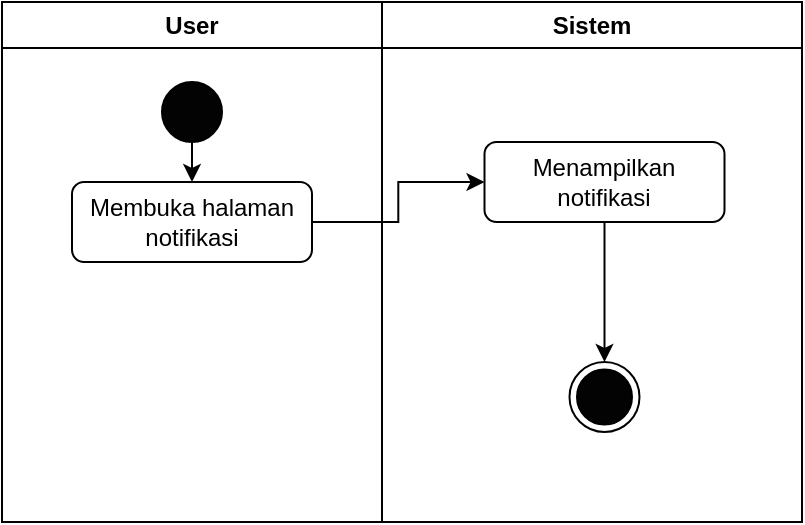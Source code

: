 <mxfile version="24.6.5" type="github">
  <diagram name="Page-1" id="PQpvzgl9xymPNwOv2N0A">
    <mxGraphModel dx="1080" dy="606" grid="1" gridSize="10" guides="1" tooltips="1" connect="1" arrows="1" fold="1" page="1" pageScale="1" pageWidth="827" pageHeight="1169" math="0" shadow="0">
      <root>
        <mxCell id="0" />
        <mxCell id="1" parent="0" />
        <mxCell id="KWS7t6jafoBLZ8HItT5k-1" value="User" style="swimlane;whiteSpace=wrap;html=1;" parent="1" vertex="1">
          <mxGeometry x="200" y="50" width="190" height="260" as="geometry" />
        </mxCell>
        <mxCell id="KWS7t6jafoBLZ8HItT5k-2" style="edgeStyle=orthogonalEdgeStyle;rounded=0;orthogonalLoop=1;jettySize=auto;html=1;exitX=0.5;exitY=1;exitDx=0;exitDy=0;entryX=0.5;entryY=0;entryDx=0;entryDy=0;" parent="KWS7t6jafoBLZ8HItT5k-1" source="KWS7t6jafoBLZ8HItT5k-3" target="KWS7t6jafoBLZ8HItT5k-4" edge="1">
          <mxGeometry relative="1" as="geometry" />
        </mxCell>
        <mxCell id="KWS7t6jafoBLZ8HItT5k-3" value="" style="ellipse;whiteSpace=wrap;html=1;aspect=fixed;fillColor=#030303;" parent="KWS7t6jafoBLZ8HItT5k-1" vertex="1">
          <mxGeometry x="80" y="40" width="30" height="30" as="geometry" />
        </mxCell>
        <mxCell id="KWS7t6jafoBLZ8HItT5k-4" value="Membuka halaman notifikasi" style="rounded=1;whiteSpace=wrap;html=1;" parent="KWS7t6jafoBLZ8HItT5k-1" vertex="1">
          <mxGeometry x="35" y="90" width="120" height="40" as="geometry" />
        </mxCell>
        <mxCell id="KWS7t6jafoBLZ8HItT5k-6" value="Sistem" style="swimlane;whiteSpace=wrap;html=1;" parent="1" vertex="1">
          <mxGeometry x="390" y="50" width="210" height="260" as="geometry" />
        </mxCell>
        <mxCell id="KWS7t6jafoBLZ8HItT5k-7" value="Menampilkan notifikasi" style="rounded=1;whiteSpace=wrap;html=1;" parent="KWS7t6jafoBLZ8HItT5k-6" vertex="1">
          <mxGeometry x="51.25" y="70" width="120" height="40" as="geometry" />
        </mxCell>
        <mxCell id="KWS7t6jafoBLZ8HItT5k-8" style="edgeStyle=orthogonalEdgeStyle;rounded=0;orthogonalLoop=1;jettySize=auto;html=1;exitX=0.5;exitY=1;exitDx=0;exitDy=0;entryX=0.5;entryY=0;entryDx=0;entryDy=0;" parent="KWS7t6jafoBLZ8HItT5k-6" edge="1">
          <mxGeometry relative="1" as="geometry">
            <mxPoint x="163.75" y="220" as="sourcePoint" />
          </mxGeometry>
        </mxCell>
        <mxCell id="KWS7t6jafoBLZ8HItT5k-15" style="edgeStyle=orthogonalEdgeStyle;rounded=0;orthogonalLoop=1;jettySize=auto;html=1;" parent="KWS7t6jafoBLZ8HItT5k-6" source="KWS7t6jafoBLZ8HItT5k-7" target="KWS7t6jafoBLZ8HItT5k-17" edge="1">
          <mxGeometry relative="1" as="geometry">
            <mxPoint x="111.25" y="240.0" as="sourcePoint" />
          </mxGeometry>
        </mxCell>
        <mxCell id="KWS7t6jafoBLZ8HItT5k-17" value="" style="ellipse;whiteSpace=wrap;html=1;aspect=fixed;gradientColor=none;strokeColor=default;strokeWidth=1;" parent="KWS7t6jafoBLZ8HItT5k-6" vertex="1">
          <mxGeometry x="93.75" y="180" width="35" height="35" as="geometry" />
        </mxCell>
        <mxCell id="KWS7t6jafoBLZ8HItT5k-18" value="" style="ellipse;whiteSpace=wrap;html=1;aspect=fixed;fillColor=#030303;" parent="KWS7t6jafoBLZ8HItT5k-6" vertex="1">
          <mxGeometry x="97.5" y="183.75" width="27.5" height="27.5" as="geometry" />
        </mxCell>
        <mxCell id="KWS7t6jafoBLZ8HItT5k-19" style="edgeStyle=orthogonalEdgeStyle;rounded=0;orthogonalLoop=1;jettySize=auto;html=1;exitX=1;exitY=0.5;exitDx=0;exitDy=0;entryX=0;entryY=0.5;entryDx=0;entryDy=0;" parent="1" source="KWS7t6jafoBLZ8HItT5k-4" target="KWS7t6jafoBLZ8HItT5k-7" edge="1">
          <mxGeometry relative="1" as="geometry" />
        </mxCell>
      </root>
    </mxGraphModel>
  </diagram>
</mxfile>
